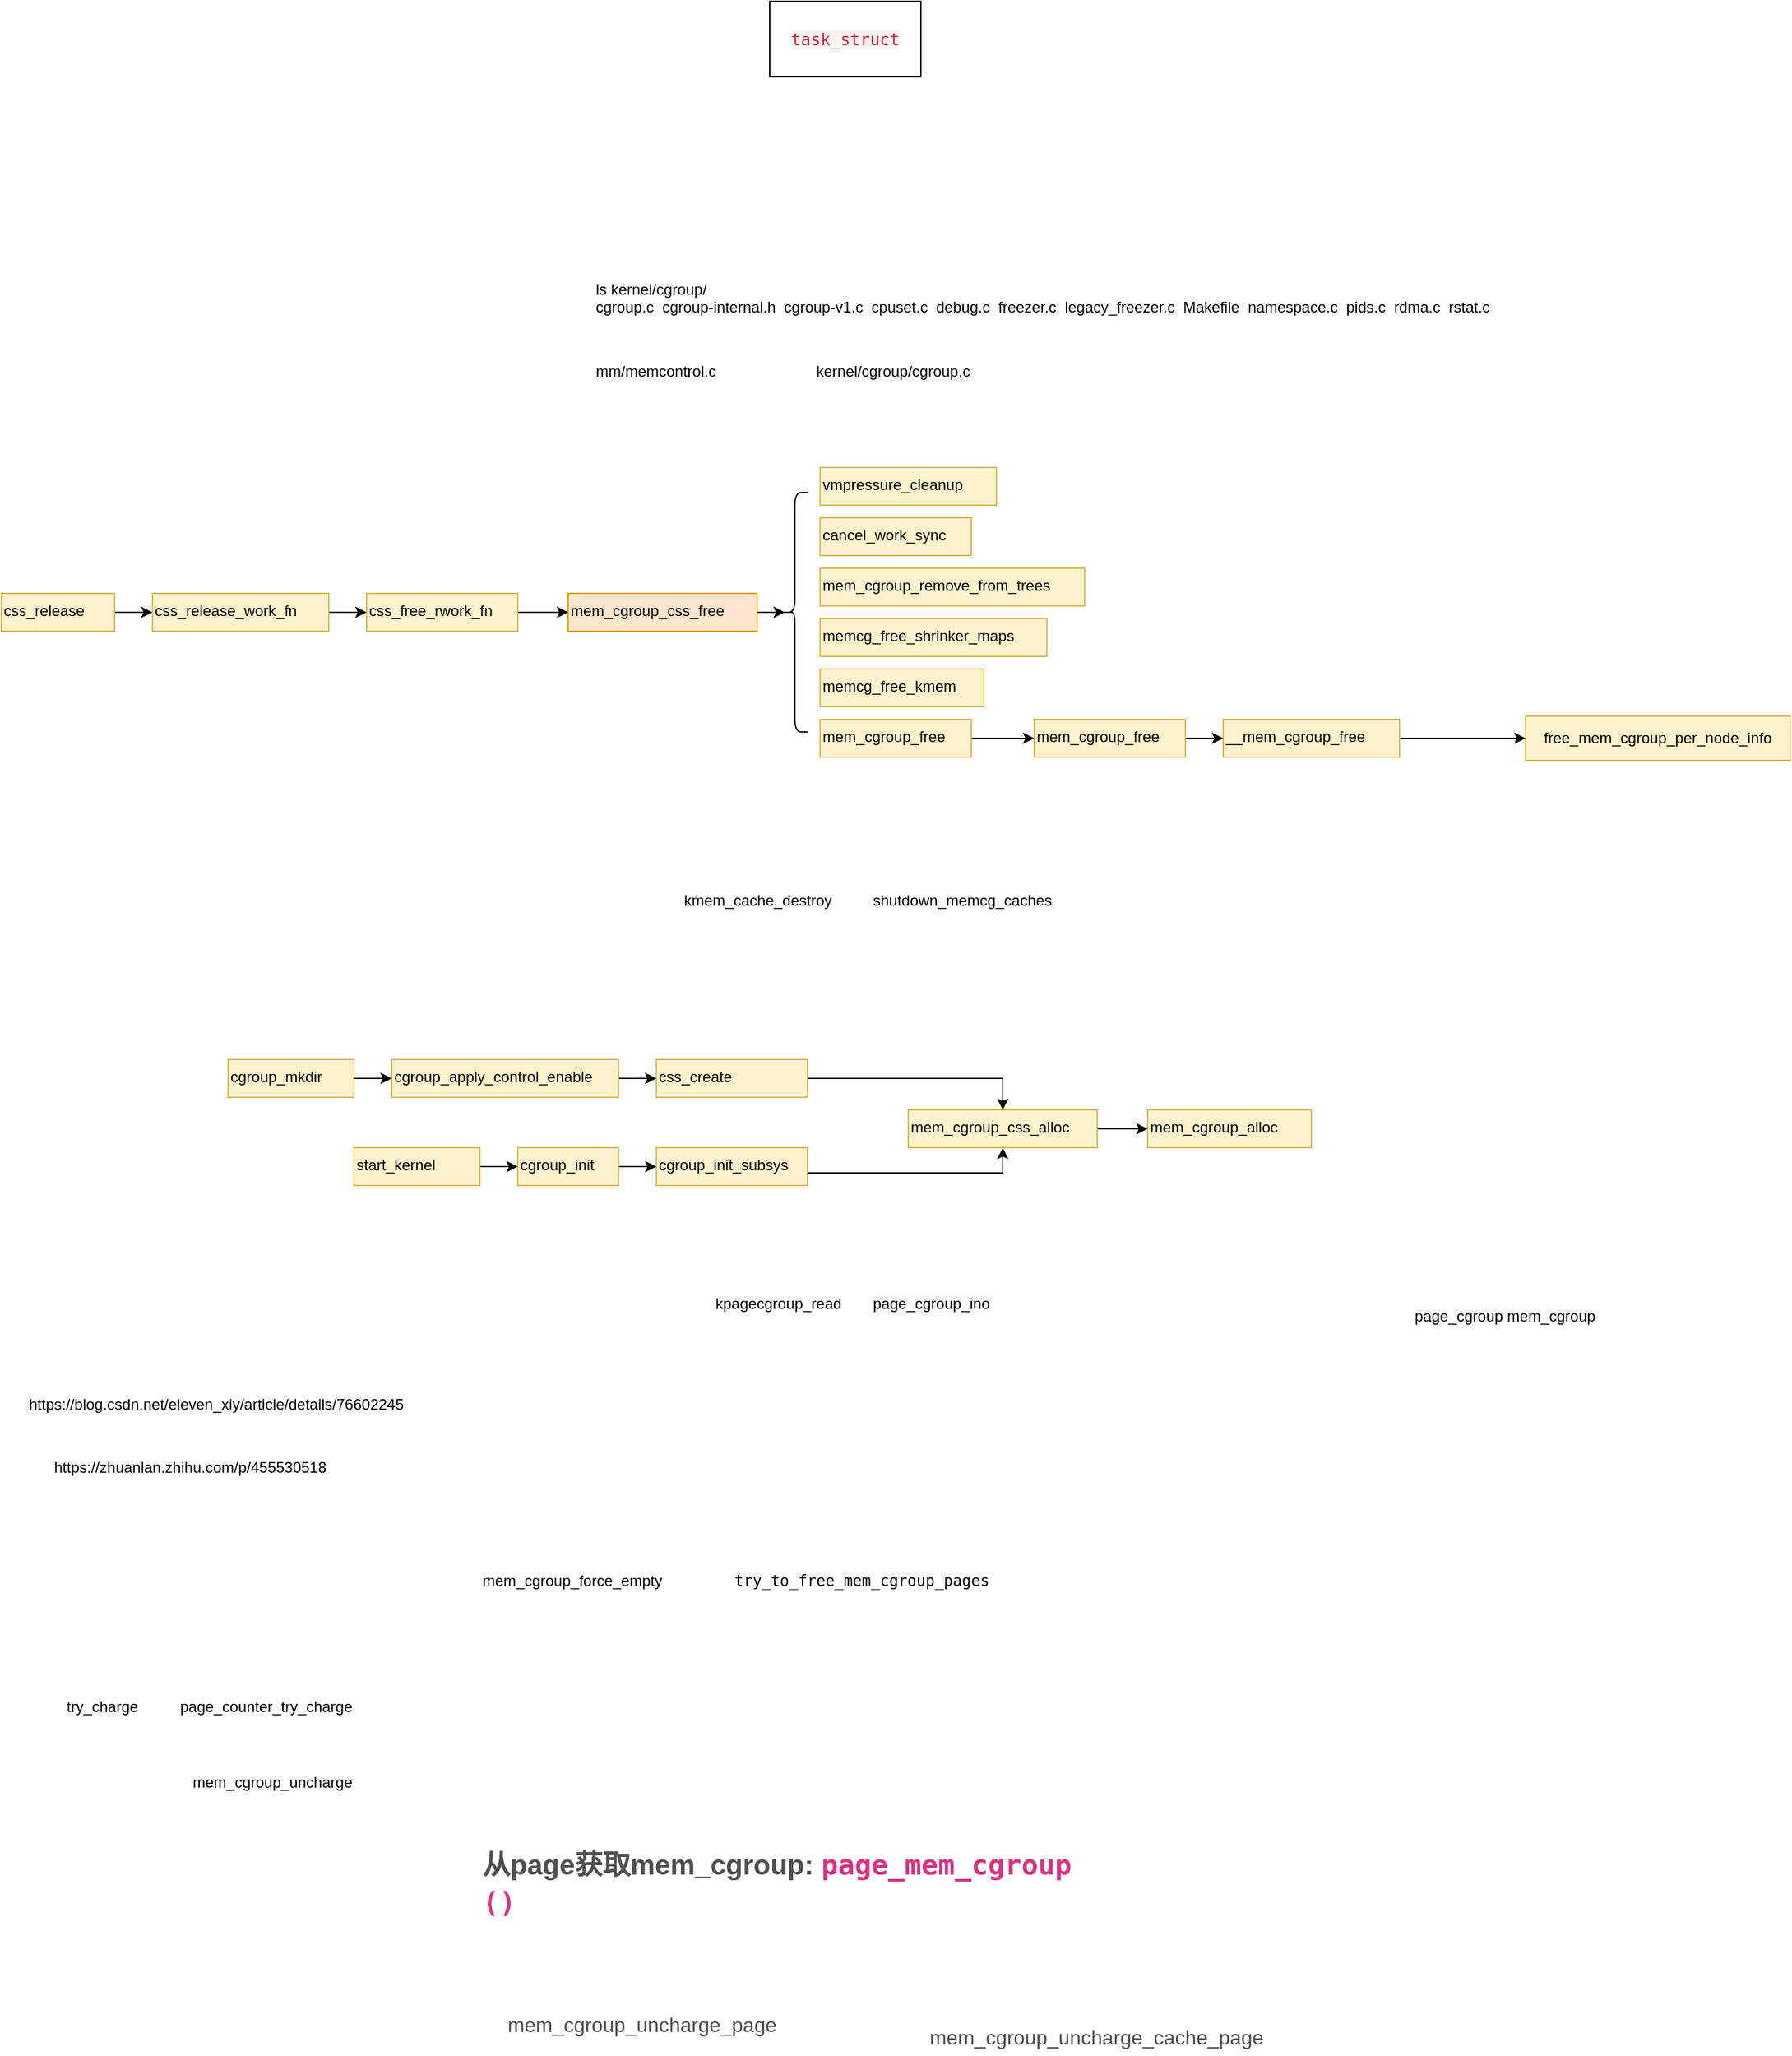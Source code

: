 <mxfile version="21.0.4" type="github"><diagram id="ghj3v3BLkCRtdijVxTOt" name="第 1 页"><mxGraphModel dx="2081" dy="843" grid="1" gridSize="10" guides="1" tooltips="1" connect="1" arrows="1" fold="1" page="1" pageScale="1" pageWidth="827" pageHeight="1169" math="0" shadow="0"><root><mxCell id="0"/><mxCell id="1" parent="0"/><mxCell id="30qf-g_TQ_G3JPMRkUnC-1" value="&lt;span style=&quot;color: rgb(199 , 37 , 78) ; font-family: &amp;#34;consolas&amp;#34; , &amp;#34;monaco&amp;#34; , &amp;#34;menlo&amp;#34; , monospace ; font-size: 13px ; background-color: rgb(248 , 245 , 236)&quot;&gt;task_struct&lt;/span&gt;" style="rounded=0;whiteSpace=wrap;html=1;" parent="1" vertex="1"><mxGeometry x="190" y="370" width="120" height="60" as="geometry"/></mxCell><mxCell id="30qf-g_TQ_G3JPMRkUnC-2" value="mem_cgroup_css_free" style="text;whiteSpace=wrap;html=1;fillColor=#ffe6cc;strokeColor=#d79b00;" parent="1" vertex="1"><mxGeometry x="30" y="840" width="150" height="30" as="geometry"/></mxCell><mxCell id="30qf-g_TQ_G3JPMRkUnC-3" value="vmpressure_cleanup" style="text;whiteSpace=wrap;html=1;fillColor=#fff2cc;strokeColor=#d6b656;" parent="1" vertex="1"><mxGeometry x="230" y="740" width="140" height="30" as="geometry"/></mxCell><mxCell id="30qf-g_TQ_G3JPMRkUnC-4" value="cancel_work_sync" style="text;whiteSpace=wrap;html=1;fillColor=#fff2cc;strokeColor=#d6b656;" parent="1" vertex="1"><mxGeometry x="230" y="780" width="120" height="30" as="geometry"/></mxCell><mxCell id="30qf-g_TQ_G3JPMRkUnC-5" value="mem_cgroup_remove_from_trees" style="text;whiteSpace=wrap;html=1;fillColor=#fff2cc;strokeColor=#d6b656;" parent="1" vertex="1"><mxGeometry x="230" y="820" width="210" height="30" as="geometry"/></mxCell><mxCell id="30qf-g_TQ_G3JPMRkUnC-6" value="memcg_free_shrinker_maps" style="text;whiteSpace=wrap;html=1;fillColor=#fff2cc;strokeColor=#d6b656;" parent="1" vertex="1"><mxGeometry x="230" y="860" width="180" height="30" as="geometry"/></mxCell><mxCell id="30qf-g_TQ_G3JPMRkUnC-7" value="memcg_free_kmem" style="text;whiteSpace=wrap;html=1;fillColor=#fff2cc;strokeColor=#d6b656;" parent="1" vertex="1"><mxGeometry x="230" y="900" width="130" height="30" as="geometry"/></mxCell><mxCell id="Km9orAjJ1MF1PUSfYRqe-26" value="" style="edgeStyle=orthogonalEdgeStyle;rounded=0;orthogonalLoop=1;jettySize=auto;html=1;" parent="1" source="30qf-g_TQ_G3JPMRkUnC-8" target="Km9orAjJ1MF1PUSfYRqe-24" edge="1"><mxGeometry relative="1" as="geometry"/></mxCell><mxCell id="30qf-g_TQ_G3JPMRkUnC-8" value="mem_cgroup_free" style="text;whiteSpace=wrap;html=1;fillColor=#fff2cc;strokeColor=#d6b656;" parent="1" vertex="1"><mxGeometry x="230" y="940" width="120" height="30" as="geometry"/></mxCell><mxCell id="30qf-g_TQ_G3JPMRkUnC-10" value="" style="shape=curlyBracket;whiteSpace=wrap;html=1;rounded=1;" parent="1" vertex="1"><mxGeometry x="200" y="760" width="20" height="190" as="geometry"/></mxCell><mxCell id="30qf-g_TQ_G3JPMRkUnC-12" value="" style="edgeStyle=elbowEdgeStyle;elbow=horizontal;endArrow=classic;html=1;entryX=0.1;entryY=0.5;entryDx=0;entryDy=0;entryPerimeter=0;" parent="1" source="30qf-g_TQ_G3JPMRkUnC-2" target="30qf-g_TQ_G3JPMRkUnC-10" edge="1"><mxGeometry width="50" height="50" relative="1" as="geometry"><mxPoint x="90" y="1000" as="sourcePoint"/><mxPoint x="140" y="950" as="targetPoint"/></mxGeometry></mxCell><mxCell id="30qf-g_TQ_G3JPMRkUnC-13" value="mm/memcontrol.c" style="text;whiteSpace=wrap;html=1;" parent="1" vertex="1"><mxGeometry x="50" y="650" width="120" height="30" as="geometry"/></mxCell><mxCell id="30qf-g_TQ_G3JPMRkUnC-17" value="kernel/cgroup/cgroup.c" style="text;whiteSpace=wrap;html=1;" parent="1" vertex="1"><mxGeometry x="225" y="650" width="150" height="30" as="geometry"/></mxCell><mxCell id="30qf-g_TQ_G3JPMRkUnC-18" value="ls kernel/cgroup/&lt;br&gt;cgroup.c&amp;nbsp; cgroup-internal.h&amp;nbsp; cgroup-v1.c&amp;nbsp; cpuset.c&amp;nbsp; debug.c&amp;nbsp; freezer.c&amp;nbsp; legacy_freezer.c&amp;nbsp; Makefile&amp;nbsp; namespace.c&amp;nbsp; pids.c&amp;nbsp; rdma.c&amp;nbsp; rstat.c" style="text;whiteSpace=wrap;html=1;" parent="1" vertex="1"><mxGeometry x="50" y="585" width="820" height="60" as="geometry"/></mxCell><mxCell id="Km9orAjJ1MF1PUSfYRqe-22" value="" style="edgeStyle=orthogonalEdgeStyle;rounded=0;orthogonalLoop=1;jettySize=auto;html=1;" parent="1" source="Km9orAjJ1MF1PUSfYRqe-1" target="Km9orAjJ1MF1PUSfYRqe-21" edge="1"><mxGeometry relative="1" as="geometry"/></mxCell><mxCell id="Km9orAjJ1MF1PUSfYRqe-1" value="mem_cgroup_css_alloc" style="text;whiteSpace=wrap;html=1;fillColor=#fff2cc;strokeColor=#d6b656;" parent="1" vertex="1"><mxGeometry x="300" y="1250" width="150" height="30" as="geometry"/></mxCell><mxCell id="Km9orAjJ1MF1PUSfYRqe-6" value="" style="edgeStyle=orthogonalEdgeStyle;rounded=0;orthogonalLoop=1;jettySize=auto;html=1;" parent="1" source="Km9orAjJ1MF1PUSfYRqe-2" target="Km9orAjJ1MF1PUSfYRqe-1" edge="1"><mxGeometry relative="1" as="geometry"/></mxCell><mxCell id="Km9orAjJ1MF1PUSfYRqe-2" value="css_create" style="text;whiteSpace=wrap;html=1;fillColor=#fff2cc;strokeColor=#d6b656;" parent="1" vertex="1"><mxGeometry x="100" y="1210" width="120" height="30" as="geometry"/></mxCell><mxCell id="Km9orAjJ1MF1PUSfYRqe-7" value="" style="edgeStyle=orthogonalEdgeStyle;rounded=0;orthogonalLoop=1;jettySize=auto;html=1;entryX=0.5;entryY=1;entryDx=0;entryDy=0;" parent="1" source="Km9orAjJ1MF1PUSfYRqe-3" target="Km9orAjJ1MF1PUSfYRqe-1" edge="1"><mxGeometry relative="1" as="geometry"><Array as="points"><mxPoint x="375" y="1300"/></Array></mxGeometry></mxCell><mxCell id="Km9orAjJ1MF1PUSfYRqe-3" value="cgroup_init_subsys" style="text;whiteSpace=wrap;html=1;fillColor=#fff2cc;strokeColor=#d6b656;" parent="1" vertex="1"><mxGeometry x="100" y="1280" width="120" height="30" as="geometry"/></mxCell><mxCell id="Km9orAjJ1MF1PUSfYRqe-5" value="" style="edgeStyle=orthogonalEdgeStyle;rounded=0;orthogonalLoop=1;jettySize=auto;html=1;" parent="1" source="Km9orAjJ1MF1PUSfYRqe-4" target="Km9orAjJ1MF1PUSfYRqe-2" edge="1"><mxGeometry relative="1" as="geometry"/></mxCell><mxCell id="Km9orAjJ1MF1PUSfYRqe-4" value="cgroup_apply_control_enable" style="text;whiteSpace=wrap;html=1;fillColor=#fff2cc;strokeColor=#d6b656;" parent="1" vertex="1"><mxGeometry x="-110" y="1210" width="180" height="30" as="geometry"/></mxCell><mxCell id="Km9orAjJ1MF1PUSfYRqe-9" value="" style="edgeStyle=orthogonalEdgeStyle;rounded=0;orthogonalLoop=1;jettySize=auto;html=1;" parent="1" source="Km9orAjJ1MF1PUSfYRqe-8" target="Km9orAjJ1MF1PUSfYRqe-3" edge="1"><mxGeometry relative="1" as="geometry"/></mxCell><mxCell id="Km9orAjJ1MF1PUSfYRqe-8" value="cgroup_init" style="text;whiteSpace=wrap;html=1;fillColor=#fff2cc;strokeColor=#d6b656;" parent="1" vertex="1"><mxGeometry x="-10" y="1280" width="80" height="30" as="geometry"/></mxCell><mxCell id="Km9orAjJ1MF1PUSfYRqe-11" value="" style="edgeStyle=orthogonalEdgeStyle;rounded=0;orthogonalLoop=1;jettySize=auto;html=1;" parent="1" source="Km9orAjJ1MF1PUSfYRqe-10" target="Km9orAjJ1MF1PUSfYRqe-4" edge="1"><mxGeometry relative="1" as="geometry"/></mxCell><mxCell id="Km9orAjJ1MF1PUSfYRqe-10" value="cgroup_mkdir" style="text;whiteSpace=wrap;html=1;fillColor=#fff2cc;strokeColor=#d6b656;" parent="1" vertex="1"><mxGeometry x="-240" y="1210" width="100" height="30" as="geometry"/></mxCell><mxCell id="Km9orAjJ1MF1PUSfYRqe-13" value="" style="edgeStyle=orthogonalEdgeStyle;rounded=0;orthogonalLoop=1;jettySize=auto;html=1;" parent="1" source="Km9orAjJ1MF1PUSfYRqe-12" target="30qf-g_TQ_G3JPMRkUnC-2" edge="1"><mxGeometry relative="1" as="geometry"/></mxCell><mxCell id="Km9orAjJ1MF1PUSfYRqe-12" value="css_free_rwork_fn" style="text;whiteSpace=wrap;html=1;fillColor=#fff2cc;strokeColor=#d6b656;" parent="1" vertex="1"><mxGeometry x="-130" y="840" width="120" height="30" as="geometry"/></mxCell><mxCell id="Km9orAjJ1MF1PUSfYRqe-16" value="" style="edgeStyle=orthogonalEdgeStyle;rounded=0;orthogonalLoop=1;jettySize=auto;html=1;" parent="1" source="Km9orAjJ1MF1PUSfYRqe-14" target="Km9orAjJ1MF1PUSfYRqe-12" edge="1"><mxGeometry relative="1" as="geometry"/></mxCell><mxCell id="Km9orAjJ1MF1PUSfYRqe-14" value="css_release_work_fn" style="text;whiteSpace=wrap;html=1;fillColor=#fff2cc;strokeColor=#d6b656;" parent="1" vertex="1"><mxGeometry x="-300" y="840" width="140" height="30" as="geometry"/></mxCell><mxCell id="Km9orAjJ1MF1PUSfYRqe-17" value="" style="edgeStyle=orthogonalEdgeStyle;rounded=0;orthogonalLoop=1;jettySize=auto;html=1;" parent="1" source="Km9orAjJ1MF1PUSfYRqe-15" target="Km9orAjJ1MF1PUSfYRqe-14" edge="1"><mxGeometry relative="1" as="geometry"/></mxCell><mxCell id="Km9orAjJ1MF1PUSfYRqe-15" value="css_release" style="text;whiteSpace=wrap;html=1;fillColor=#fff2cc;strokeColor=#d6b656;" parent="1" vertex="1"><mxGeometry x="-420" y="840" width="90" height="30" as="geometry"/></mxCell><mxCell id="Km9orAjJ1MF1PUSfYRqe-19" value="" style="edgeStyle=orthogonalEdgeStyle;rounded=0;orthogonalLoop=1;jettySize=auto;html=1;" parent="1" source="Km9orAjJ1MF1PUSfYRqe-18" target="Km9orAjJ1MF1PUSfYRqe-8" edge="1"><mxGeometry relative="1" as="geometry"/></mxCell><mxCell id="Km9orAjJ1MF1PUSfYRqe-18" value="start_kernel" style="text;whiteSpace=wrap;html=1;fillColor=#fff2cc;strokeColor=#d6b656;" parent="1" vertex="1"><mxGeometry x="-140" y="1280" width="100" height="30" as="geometry"/></mxCell><UserObject label="https://blog.csdn.net/eleven_xiy/article/details/76602245" link="https://blog.csdn.net/eleven_xiy/article/details/76602245" id="Km9orAjJ1MF1PUSfYRqe-20"><mxCell style="text;whiteSpace=wrap;html=1;" parent="1" vertex="1"><mxGeometry x="-400" y="1470" width="320" height="30" as="geometry"/></mxCell></UserObject><mxCell id="Km9orAjJ1MF1PUSfYRqe-21" value="mem_cgroup_alloc" style="text;whiteSpace=wrap;html=1;fillColor=#fff2cc;strokeColor=#d6b656;" parent="1" vertex="1"><mxGeometry x="490" y="1250" width="130" height="30" as="geometry"/></mxCell><mxCell id="Km9orAjJ1MF1PUSfYRqe-32" value="" style="edgeStyle=orthogonalEdgeStyle;rounded=0;orthogonalLoop=1;jettySize=auto;html=1;" parent="1" source="Km9orAjJ1MF1PUSfYRqe-23" target="Km9orAjJ1MF1PUSfYRqe-31" edge="1"><mxGeometry relative="1" as="geometry"/></mxCell><mxCell id="Km9orAjJ1MF1PUSfYRqe-23" value="__mem_cgroup_free" style="text;whiteSpace=wrap;html=1;fillColor=#fff2cc;strokeColor=#d6b656;" parent="1" vertex="1"><mxGeometry x="550" y="940" width="140" height="30" as="geometry"/></mxCell><mxCell id="Km9orAjJ1MF1PUSfYRqe-27" value="" style="edgeStyle=orthogonalEdgeStyle;rounded=0;orthogonalLoop=1;jettySize=auto;html=1;" parent="1" source="Km9orAjJ1MF1PUSfYRqe-24" target="Km9orAjJ1MF1PUSfYRqe-23" edge="1"><mxGeometry relative="1" as="geometry"/></mxCell><mxCell id="Km9orAjJ1MF1PUSfYRqe-24" value="mem_cgroup_free" style="text;whiteSpace=wrap;html=1;fillColor=#fff2cc;strokeColor=#d6b656;" parent="1" vertex="1"><mxGeometry x="400" y="940" width="120" height="30" as="geometry"/></mxCell><mxCell id="Km9orAjJ1MF1PUSfYRqe-28" value="shutdown_memcg_caches" style="text;whiteSpace=wrap;html=1;" parent="1" vertex="1"><mxGeometry x="270" y="1070" width="170" height="30" as="geometry"/></mxCell><mxCell id="Km9orAjJ1MF1PUSfYRqe-29" value="kmem_cache_destroy" style="text;whiteSpace=wrap;html=1;" parent="1" vertex="1"><mxGeometry x="120" y="1070" width="140" height="30" as="geometry"/></mxCell><UserObject label="https://zhuanlan.zhihu.com/p/455530518" link="https://zhuanlan.zhihu.com/p/455530518" id="Km9orAjJ1MF1PUSfYRqe-30"><mxCell style="text;whiteSpace=wrap;html=1;" parent="1" vertex="1"><mxGeometry x="-380" y="1520" width="240" height="30" as="geometry"/></mxCell></UserObject><mxCell id="Km9orAjJ1MF1PUSfYRqe-31" value="free_mem_cgroup_per_node_info" style="whiteSpace=wrap;html=1;align=center;verticalAlign=middle;strokeColor=#d6b656;fillColor=#fff2cc;" parent="1" vertex="1"><mxGeometry x="790" y="937.5" width="210" height="35" as="geometry"/></mxCell><mxCell id="Km9orAjJ1MF1PUSfYRqe-33" value="page_cgroup mem_cgroup&lt;br&gt;" style="text;whiteSpace=wrap;html=1;" parent="1" vertex="1"><mxGeometry x="700" y="1400" width="170" height="40" as="geometry"/></mxCell><mxCell id="Km9orAjJ1MF1PUSfYRqe-34" value="kpagecgroup_read" style="text;whiteSpace=wrap;html=1;" parent="1" vertex="1"><mxGeometry x="145" y="1390" width="130" height="30" as="geometry"/></mxCell><mxCell id="Km9orAjJ1MF1PUSfYRqe-35" value="&lt;span style=&quot;color: rgb(0, 0, 0); font-family: helvetica; font-size: 12px; font-style: normal; font-weight: 400; letter-spacing: normal; text-align: left; text-indent: 0px; text-transform: none; word-spacing: 0px; background-color: rgb(248, 249, 250); display: inline; float: none;&quot;&gt;page_cgroup_ino&lt;/span&gt;" style="text;whiteSpace=wrap;html=1;" parent="1" vertex="1"><mxGeometry x="270" y="1390" width="120" height="30" as="geometry"/></mxCell><mxCell id="Km9orAjJ1MF1PUSfYRqe-36" value="page_counter_try_charge" style="text;whiteSpace=wrap;html=1;" parent="1" vertex="1"><mxGeometry x="-280" y="1710" width="160" height="30" as="geometry"/></mxCell><mxCell id="Km9orAjJ1MF1PUSfYRqe-37" value="try_charge" style="text;whiteSpace=wrap;html=1;" parent="1" vertex="1"><mxGeometry x="-370" y="1710" width="80" height="30" as="geometry"/></mxCell><mxCell id="Km9orAjJ1MF1PUSfYRqe-38" value="mem_cgroup_uncharge" style="text;whiteSpace=wrap;html=1;" parent="1" vertex="1"><mxGeometry x="-270" y="1770" width="150" height="30" as="geometry"/></mxCell><mxCell id="Km9orAjJ1MF1PUSfYRqe-39" value="&lt;h3 id=&quot;从page获取mem_cgroup-page_mem_cgroup&quot; style=&quot;box-sizing: border-box; margin: 8px 0px 16px; font-weight: 700; line-height: 30px; font-size: 22px; overflow-wrap: break-word; color: rgb(79, 79, 79); word-break: break-all; font-style: normal; letter-spacing: normal; text-indent: 0px; text-transform: none; word-spacing: 0px; background-color: rgb(255, 255, 255);&quot;&gt;从page获取mem_cgroup:&lt;span&gt;&amp;nbsp;&lt;/span&gt;&lt;code style=&quot;box-sizing: border-box ; font-family: monospace , monospace ; font-size: 1em ; direction: ltr ; unicode-bidi: bidi-override ; color: rgb(214 , 51 , 132) ; overflow-wrap: break-word ; border-radius: 4px&quot;&gt;page_mem_cgroup()&lt;/code&gt;&lt;/h3&gt;" style="text;whiteSpace=wrap;html=1;" parent="1" vertex="1"><mxGeometry x="-40" y="1820" width="490" height="70" as="geometry"/></mxCell><mxCell id="Km9orAjJ1MF1PUSfYRqe-40" value="&lt;span style=&quot;color: rgb(77, 77, 77); font-size: 16px; font-style: normal; font-weight: 400; letter-spacing: normal; text-indent: 0px; text-transform: none; word-spacing: 0px; background-color: rgb(255, 255, 255); display: inline; float: none;&quot;&gt;mem_cgroup_uncharge_page&lt;/span&gt;" style="text;whiteSpace=wrap;html=1;" parent="1" vertex="1"><mxGeometry x="-20" y="1960" width="240" height="30" as="geometry"/></mxCell><mxCell id="Km9orAjJ1MF1PUSfYRqe-41" value="&lt;span style=&quot;color: rgb(77, 77, 77); font-size: 16px; font-style: normal; font-weight: 400; letter-spacing: normal; text-indent: 0px; text-transform: none; word-spacing: 0px; background-color: rgb(255, 255, 255); display: inline; float: none;&quot;&gt;mem_cgroup_uncharge_cache_page&lt;/span&gt;" style="text;whiteSpace=wrap;html=1;" parent="1" vertex="1"><mxGeometry x="315" y="1970" width="290" height="30" as="geometry"/></mxCell><mxCell id="oEZQybkBEfQNRJFv4afX-1" value="&lt;code&gt;try_to_free_mem_cgroup_pages&lt;/code&gt;" style="text;whiteSpace=wrap;html=1;" parent="1" vertex="1"><mxGeometry x="160" y="1610" width="190" height="30" as="geometry"/></mxCell><mxCell id="oEZQybkBEfQNRJFv4afX-2" value="mem_cgroup_force_empty" style="text;whiteSpace=wrap;html=1;" parent="1" vertex="1"><mxGeometry x="-40" y="1610" width="170" height="30" as="geometry"/></mxCell></root></mxGraphModel></diagram></mxfile>